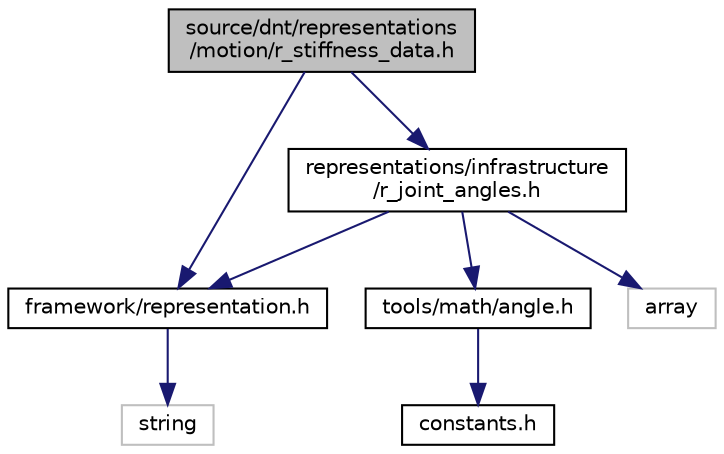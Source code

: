 digraph "source/dnt/representations/motion/r_stiffness_data.h"
{
  edge [fontname="Helvetica",fontsize="10",labelfontname="Helvetica",labelfontsize="10"];
  node [fontname="Helvetica",fontsize="10",shape=record];
  Node0 [label="source/dnt/representations\l/motion/r_stiffness_data.h",height=0.2,width=0.4,color="black", fillcolor="grey75", style="filled", fontcolor="black"];
  Node0 -> Node1 [color="midnightblue",fontsize="10",style="solid",fontname="Helvetica"];
  Node1 [label="framework/representation.h",height=0.2,width=0.4,color="black", fillcolor="white", style="filled",URL="$representation_8h.html"];
  Node1 -> Node2 [color="midnightblue",fontsize="10",style="solid",fontname="Helvetica"];
  Node2 [label="string",height=0.2,width=0.4,color="grey75", fillcolor="white", style="filled"];
  Node0 -> Node3 [color="midnightblue",fontsize="10",style="solid",fontname="Helvetica"];
  Node3 [label="representations/infrastructure\l/r_joint_angles.h",height=0.2,width=0.4,color="black", fillcolor="white", style="filled",URL="$r__joint__angles_8h.html",tooltip="Inspired by the NaoDevils codebase. "];
  Node3 -> Node1 [color="midnightblue",fontsize="10",style="solid",fontname="Helvetica"];
  Node3 -> Node4 [color="midnightblue",fontsize="10",style="solid",fontname="Helvetica"];
  Node4 [label="tools/math/angle.h",height=0.2,width=0.4,color="black", fillcolor="white", style="filled",URL="$angle_8h.html"];
  Node4 -> Node5 [color="midnightblue",fontsize="10",style="solid",fontname="Helvetica"];
  Node5 [label="constants.h",height=0.2,width=0.4,color="black", fillcolor="white", style="filled",URL="$constants_8h.html"];
  Node3 -> Node6 [color="midnightblue",fontsize="10",style="solid",fontname="Helvetica"];
  Node6 [label="array",height=0.2,width=0.4,color="grey75", fillcolor="white", style="filled"];
}
